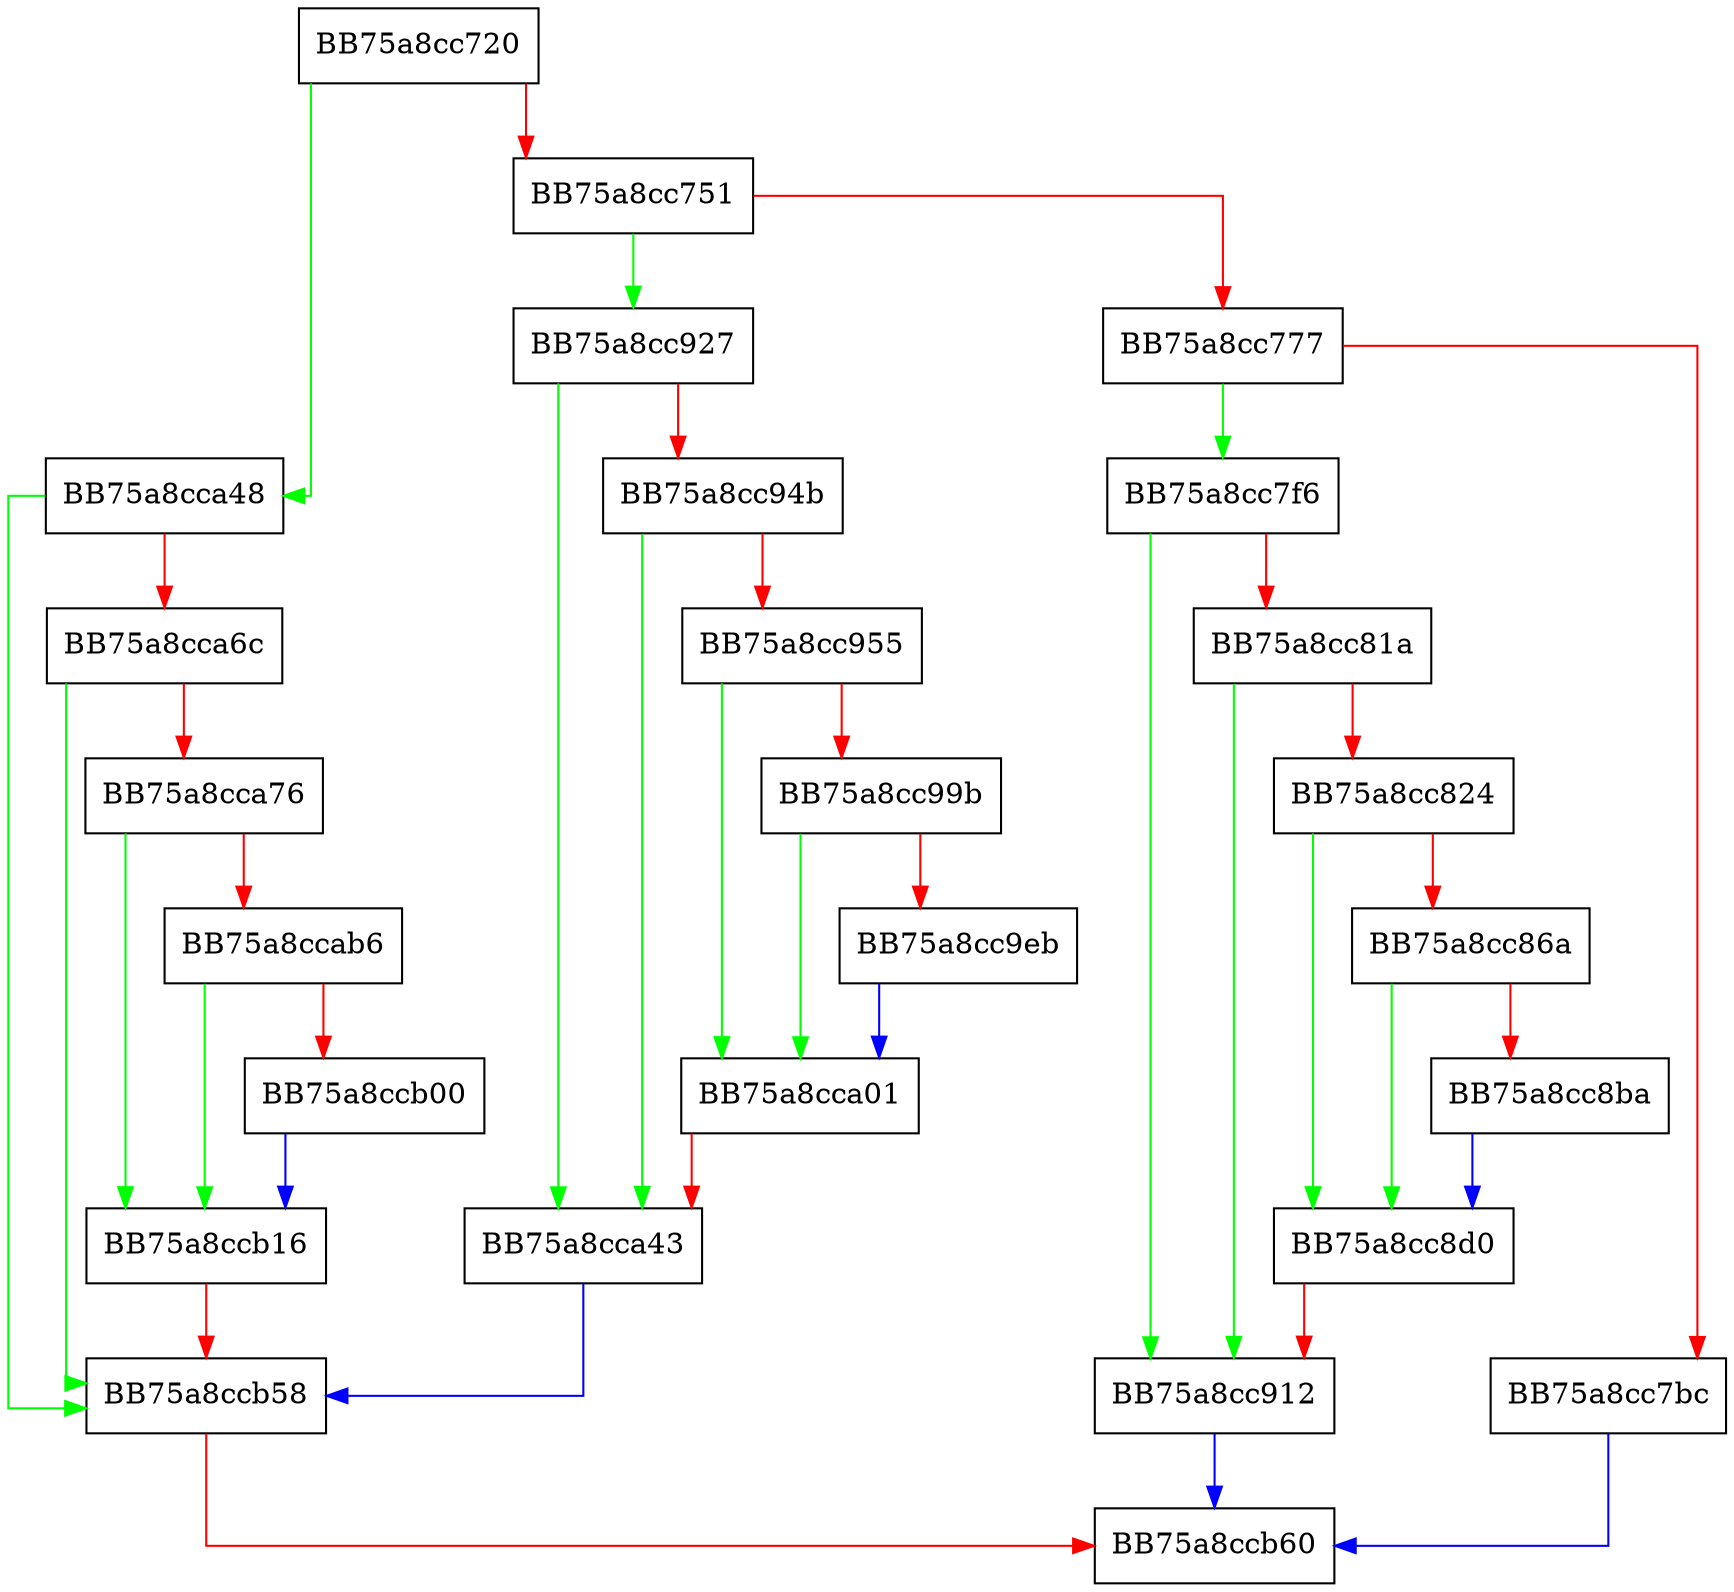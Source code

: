 digraph init {
  node [shape="box"];
  graph [splines=ortho];
  BB75a8cc720 -> BB75a8cca48 [color="green"];
  BB75a8cc720 -> BB75a8cc751 [color="red"];
  BB75a8cc751 -> BB75a8cc927 [color="green"];
  BB75a8cc751 -> BB75a8cc777 [color="red"];
  BB75a8cc777 -> BB75a8cc7f6 [color="green"];
  BB75a8cc777 -> BB75a8cc7bc [color="red"];
  BB75a8cc7bc -> BB75a8ccb60 [color="blue"];
  BB75a8cc7f6 -> BB75a8cc912 [color="green"];
  BB75a8cc7f6 -> BB75a8cc81a [color="red"];
  BB75a8cc81a -> BB75a8cc912 [color="green"];
  BB75a8cc81a -> BB75a8cc824 [color="red"];
  BB75a8cc824 -> BB75a8cc8d0 [color="green"];
  BB75a8cc824 -> BB75a8cc86a [color="red"];
  BB75a8cc86a -> BB75a8cc8d0 [color="green"];
  BB75a8cc86a -> BB75a8cc8ba [color="red"];
  BB75a8cc8ba -> BB75a8cc8d0 [color="blue"];
  BB75a8cc8d0 -> BB75a8cc912 [color="red"];
  BB75a8cc912 -> BB75a8ccb60 [color="blue"];
  BB75a8cc927 -> BB75a8cca43 [color="green"];
  BB75a8cc927 -> BB75a8cc94b [color="red"];
  BB75a8cc94b -> BB75a8cca43 [color="green"];
  BB75a8cc94b -> BB75a8cc955 [color="red"];
  BB75a8cc955 -> BB75a8cca01 [color="green"];
  BB75a8cc955 -> BB75a8cc99b [color="red"];
  BB75a8cc99b -> BB75a8cca01 [color="green"];
  BB75a8cc99b -> BB75a8cc9eb [color="red"];
  BB75a8cc9eb -> BB75a8cca01 [color="blue"];
  BB75a8cca01 -> BB75a8cca43 [color="red"];
  BB75a8cca43 -> BB75a8ccb58 [color="blue"];
  BB75a8cca48 -> BB75a8ccb58 [color="green"];
  BB75a8cca48 -> BB75a8cca6c [color="red"];
  BB75a8cca6c -> BB75a8ccb58 [color="green"];
  BB75a8cca6c -> BB75a8cca76 [color="red"];
  BB75a8cca76 -> BB75a8ccb16 [color="green"];
  BB75a8cca76 -> BB75a8ccab6 [color="red"];
  BB75a8ccab6 -> BB75a8ccb16 [color="green"];
  BB75a8ccab6 -> BB75a8ccb00 [color="red"];
  BB75a8ccb00 -> BB75a8ccb16 [color="blue"];
  BB75a8ccb16 -> BB75a8ccb58 [color="red"];
  BB75a8ccb58 -> BB75a8ccb60 [color="red"];
}